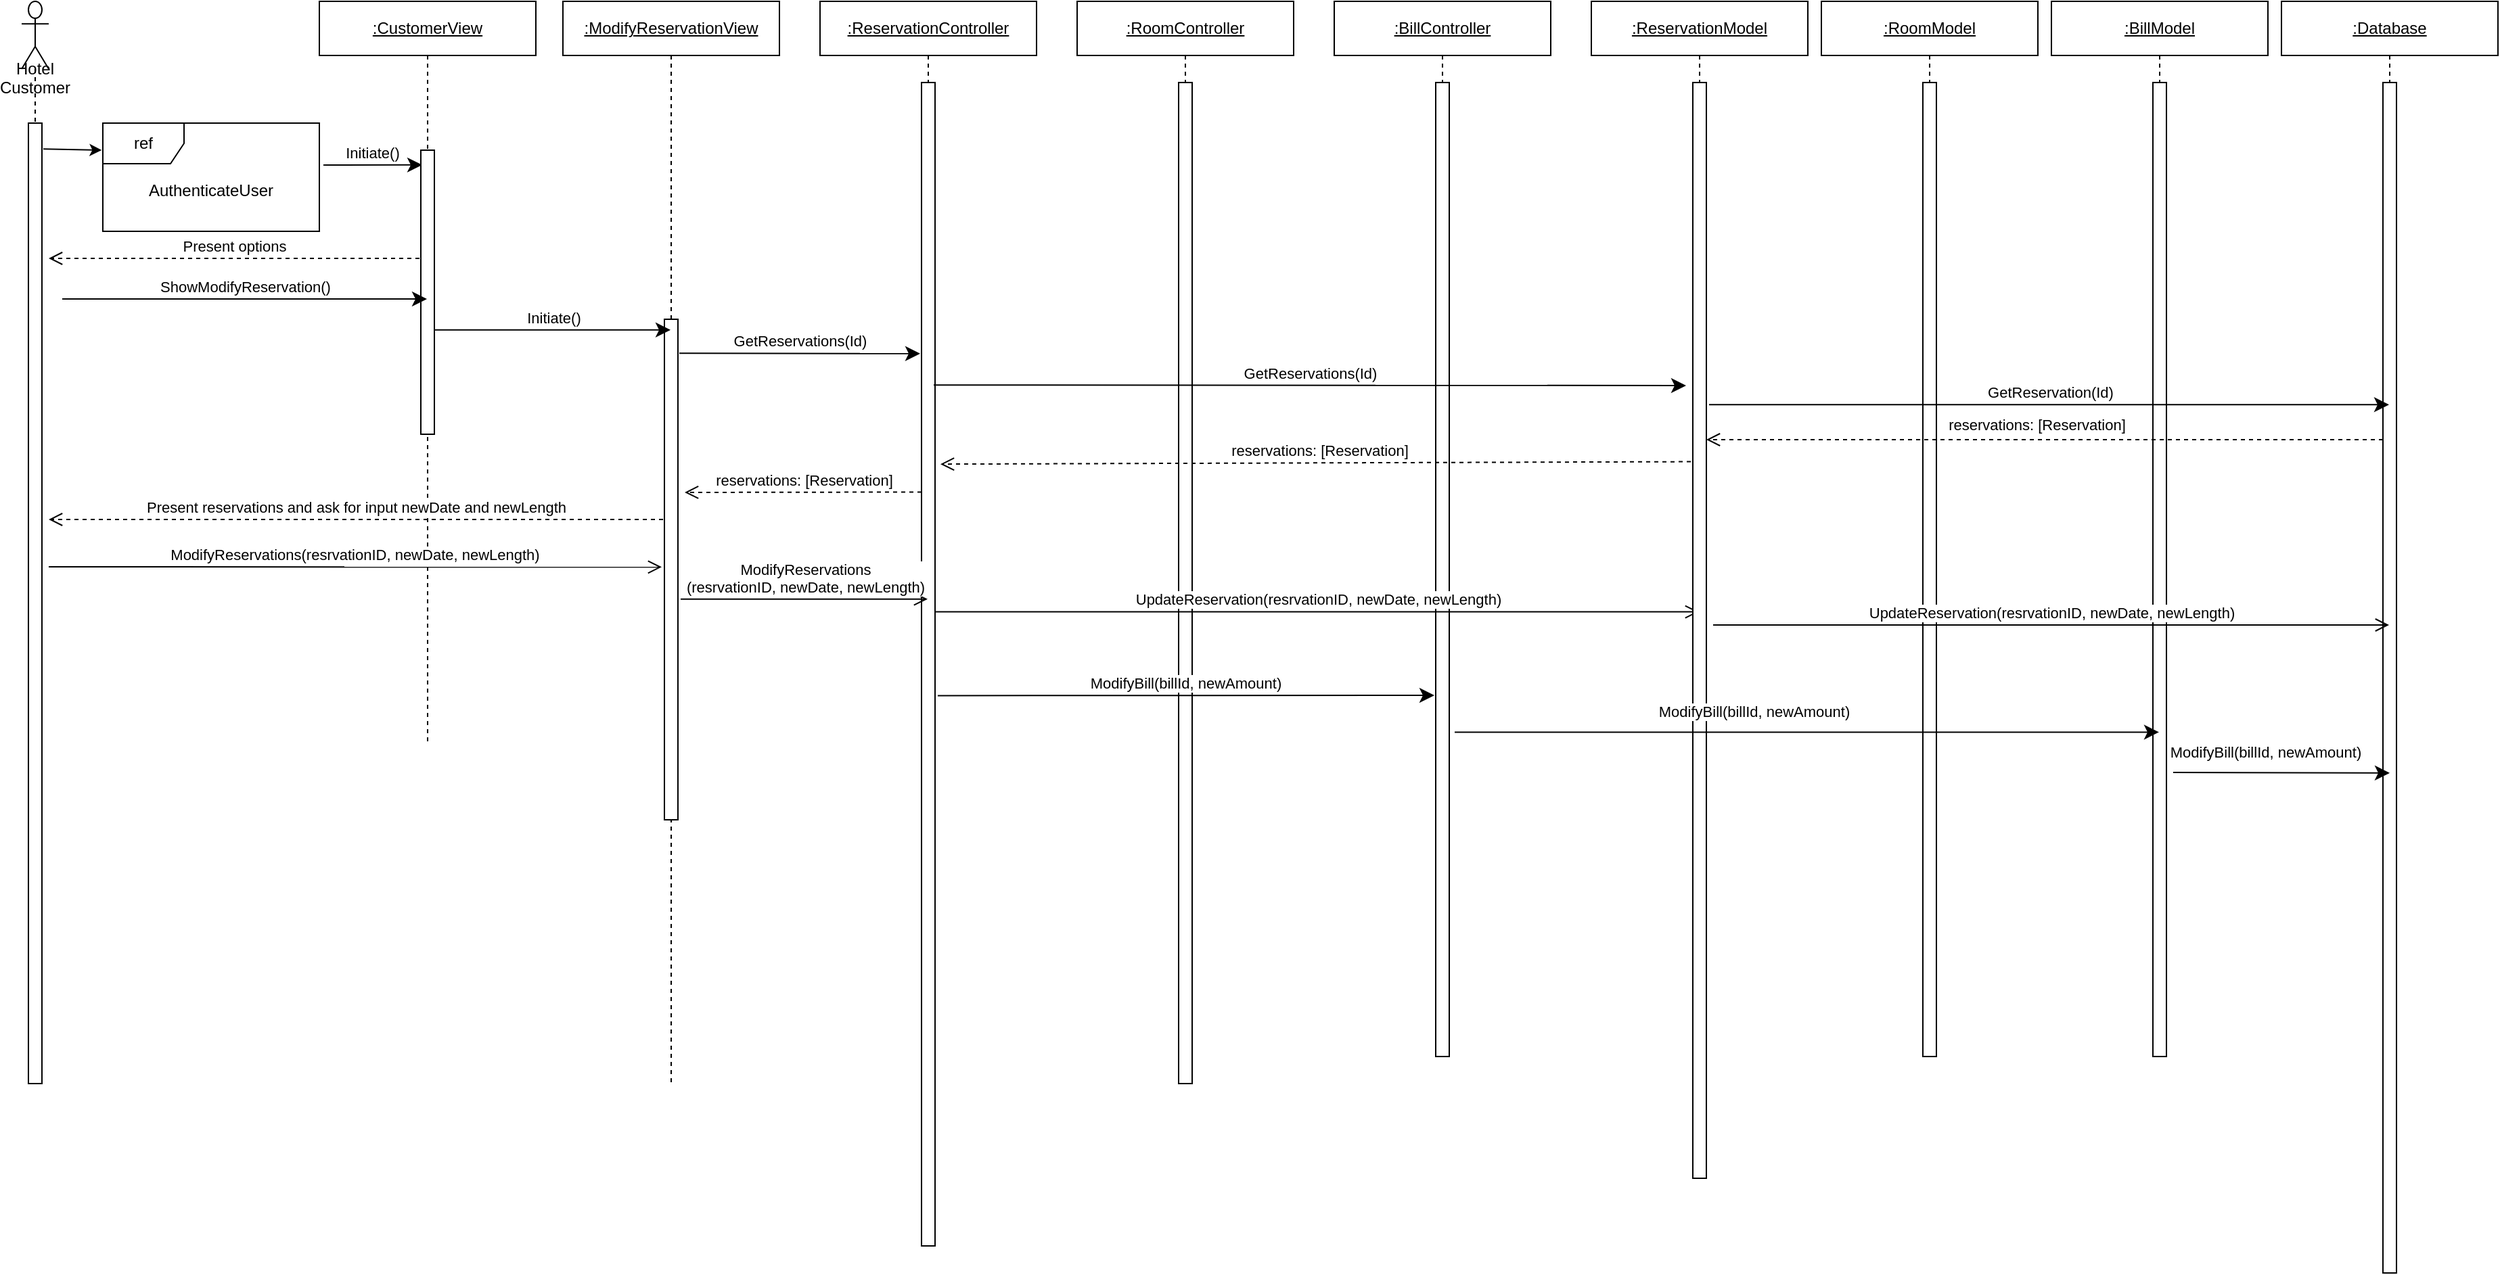 <mxfile version="13.7.3" type="device"><diagram id="EpxMUwXgbM7p6y1-BHpj" name="Page-1"><mxGraphModel dx="1896" dy="1129" grid="1" gridSize="10" guides="1" tooltips="1" connect="1" arrows="1" fold="1" page="1" pageScale="1" pageWidth="1100" pageHeight="850" math="0" shadow="0"><root><mxCell id="0"/><mxCell id="1" parent="0"/><mxCell id="3EWrQ-oBs63gJlRdLufB-3" value="Hotel Customer" style="shape=umlLifeline;participant=umlActor;perimeter=lifelinePerimeter;whiteSpace=wrap;html=1;container=1;collapsible=0;recursiveResize=0;verticalAlign=top;spacingTop=36;outlineConnect=0;size=50;" parent="1" vertex="1"><mxGeometry x="120" y="160" width="20" height="800" as="geometry"/></mxCell><mxCell id="3EWrQ-oBs63gJlRdLufB-10" value="" style="html=1;points=[];perimeter=orthogonalPerimeter;" parent="3EWrQ-oBs63gJlRdLufB-3" vertex="1"><mxGeometry x="5" y="90" width="10" height="710" as="geometry"/></mxCell><mxCell id="3EWrQ-oBs63gJlRdLufB-4" value="&lt;u&gt;:ModifyReservationView&lt;/u&gt;" style="shape=umlLifeline;perimeter=lifelinePerimeter;whiteSpace=wrap;html=1;container=1;collapsible=0;recursiveResize=0;outlineConnect=0;" parent="1" vertex="1"><mxGeometry x="520" y="160" width="160" height="800" as="geometry"/></mxCell><mxCell id="3EWrQ-oBs63gJlRdLufB-30" value="" style="html=1;points=[];perimeter=orthogonalPerimeter;" parent="3EWrQ-oBs63gJlRdLufB-4" vertex="1"><mxGeometry x="75" y="235" width="10" height="370" as="geometry"/></mxCell><mxCell id="3EWrQ-oBs63gJlRdLufB-6" value="&lt;u&gt;:RoomController&lt;/u&gt;" style="shape=umlLifeline;perimeter=lifelinePerimeter;whiteSpace=wrap;html=1;container=1;collapsible=0;recursiveResize=0;outlineConnect=0;" parent="1" vertex="1"><mxGeometry x="900" y="160" width="160" height="800" as="geometry"/></mxCell><mxCell id="3EWrQ-oBs63gJlRdLufB-34" value="" style="html=1;points=[];perimeter=orthogonalPerimeter;" parent="3EWrQ-oBs63gJlRdLufB-6" vertex="1"><mxGeometry x="75" y="60" width="10" height="740" as="geometry"/></mxCell><mxCell id="3EWrQ-oBs63gJlRdLufB-8" value="&lt;u&gt;:BillController&lt;/u&gt;" style="shape=umlLifeline;perimeter=lifelinePerimeter;whiteSpace=wrap;html=1;container=1;collapsible=0;recursiveResize=0;outlineConnect=0;" parent="1" vertex="1"><mxGeometry x="1090" y="160" width="160" height="780" as="geometry"/></mxCell><mxCell id="3EWrQ-oBs63gJlRdLufB-35" value="" style="html=1;points=[];perimeter=orthogonalPerimeter;" parent="3EWrQ-oBs63gJlRdLufB-8" vertex="1"><mxGeometry x="75" y="60" width="10" height="720" as="geometry"/></mxCell><mxCell id="3EWrQ-oBs63gJlRdLufB-9" value="&lt;u&gt;:Database&lt;/u&gt;" style="shape=umlLifeline;perimeter=lifelinePerimeter;whiteSpace=wrap;html=1;container=1;collapsible=0;recursiveResize=0;outlineConnect=0;" parent="1" vertex="1"><mxGeometry x="1790" y="160" width="160" height="940" as="geometry"/></mxCell><mxCell id="3EWrQ-oBs63gJlRdLufB-13" value="" style="html=1;points=[];perimeter=orthogonalPerimeter;" parent="3EWrQ-oBs63gJlRdLufB-9" vertex="1"><mxGeometry x="75" y="60" width="10" height="880" as="geometry"/></mxCell><mxCell id="3EWrQ-oBs63gJlRdLufB-25" value="Initiate()" style="html=1;verticalAlign=bottom;endArrow=classic;endSize=8;endFill=1;entryX=0.1;entryY=0.052;entryDx=0;entryDy=0;entryPerimeter=0;" parent="1" edge="1" target="3EWrQ-oBs63gJlRdLufB-27"><mxGeometry relative="1" as="geometry"><mxPoint x="343" y="281" as="sourcePoint"/><mxPoint x="450" y="506" as="targetPoint"/></mxGeometry></mxCell><mxCell id="3EWrQ-oBs63gJlRdLufB-26" value="&lt;u&gt;:CustomerView&lt;/u&gt;" style="shape=umlLifeline;perimeter=lifelinePerimeter;whiteSpace=wrap;html=1;container=1;collapsible=0;recursiveResize=0;outlineConnect=0;" parent="1" vertex="1"><mxGeometry x="340" y="160" width="160" height="550" as="geometry"/></mxCell><mxCell id="3EWrQ-oBs63gJlRdLufB-27" value="" style="html=1;points=[];perimeter=orthogonalPerimeter;" parent="3EWrQ-oBs63gJlRdLufB-26" vertex="1"><mxGeometry x="75" y="110" width="10" height="210" as="geometry"/></mxCell><mxCell id="3EWrQ-oBs63gJlRdLufB-28" value="Present options" style="html=1;verticalAlign=bottom;endArrow=open;dashed=1;endSize=8;" parent="1" edge="1"><mxGeometry relative="1" as="geometry"><mxPoint x="414" y="350" as="sourcePoint"/><mxPoint x="140" y="350" as="targetPoint"/></mxGeometry></mxCell><mxCell id="3EWrQ-oBs63gJlRdLufB-29" value="ShowModifyReservation()" style="html=1;verticalAlign=bottom;endArrow=classic;endSize=8;endFill=1;" parent="1" edge="1" target="3EWrQ-oBs63gJlRdLufB-26"><mxGeometry relative="1" as="geometry"><mxPoint x="150" y="380" as="sourcePoint"/><mxPoint x="450" y="580" as="targetPoint"/></mxGeometry></mxCell><mxCell id="3EWrQ-oBs63gJlRdLufB-31" value="Initiate()" style="html=1;verticalAlign=bottom;endArrow=classic;endSize=8;endFill=1;exitX=1;exitY=0.633;exitDx=0;exitDy=0;exitPerimeter=0;" parent="1" source="3EWrQ-oBs63gJlRdLufB-27" edge="1" target="3EWrQ-oBs63gJlRdLufB-4"><mxGeometry relative="1" as="geometry"><mxPoint x="310" y="516" as="sourcePoint"/><mxPoint x="620" y="596" as="targetPoint"/></mxGeometry></mxCell><mxCell id="3EWrQ-oBs63gJlRdLufB-39" value="reservations: [Reservation]" style="html=1;verticalAlign=bottom;endArrow=open;dashed=1;endSize=8;exitX=0.45;exitY=0.346;exitDx=0;exitDy=0;exitPerimeter=0;entryX=1.4;entryY=0.328;entryDx=0;entryDy=0;entryPerimeter=0;" parent="1" source="_DIsXy_g9aee6iMMdGKL-4" target="_DIsXy_g9aee6iMMdGKL-2" edge="1"><mxGeometry relative="1" as="geometry"><mxPoint x="1560" y="688" as="sourcePoint"/><mxPoint x="1200" y="688" as="targetPoint"/></mxGeometry></mxCell><mxCell id="3EWrQ-oBs63gJlRdLufB-42" value="Present reservations and ask for input newDate and newLength" style="html=1;verticalAlign=bottom;endArrow=open;dashed=1;endSize=8;exitX=-0.1;exitY=0.4;exitDx=0;exitDy=0;exitPerimeter=0;" parent="1" edge="1" source="3EWrQ-oBs63gJlRdLufB-30"><mxGeometry relative="1" as="geometry"><mxPoint x="620" y="744" as="sourcePoint"/><mxPoint x="140" y="543" as="targetPoint"/></mxGeometry></mxCell><mxCell id="3EWrQ-oBs63gJlRdLufB-43" value="ModifyReservations(resrvationID, newDate, newLength)" style="html=1;verticalAlign=bottom;endArrow=open;endSize=8;endFill=0;entryX=-0.2;entryY=0.495;entryDx=0;entryDy=0;entryPerimeter=0;" parent="1" edge="1" target="3EWrQ-oBs63gJlRdLufB-30"><mxGeometry relative="1" as="geometry"><mxPoint x="140" y="578" as="sourcePoint"/><mxPoint x="620" y="780" as="targetPoint"/></mxGeometry></mxCell><mxCell id="3EWrQ-oBs63gJlRdLufB-45" value="UpdateReservation(resrvationID, newDate, newLength)" style="html=1;verticalAlign=bottom;endArrow=open;endSize=8;endFill=0;exitX=1;exitY=0.455;exitDx=0;exitDy=0;exitPerimeter=0;" parent="1" source="_DIsXy_g9aee6iMMdGKL-2" edge="1" target="_DIsXy_g9aee6iMMdGKL-3"><mxGeometry relative="1" as="geometry"><mxPoint x="1200" y="800" as="sourcePoint"/><mxPoint x="1740" y="800" as="targetPoint"/></mxGeometry></mxCell><mxCell id="3EWrQ-oBs63gJlRdLufB-46" value="ModifyBill(billId, newAmount)" style="html=1;verticalAlign=bottom;endArrow=classic;endSize=8;endFill=1;exitX=1.2;exitY=0.527;exitDx=0;exitDy=0;exitPerimeter=0;" parent="1" source="_DIsXy_g9aee6iMMdGKL-2" edge="1"><mxGeometry relative="1" as="geometry"><mxPoint x="1000" y="829" as="sourcePoint"/><mxPoint x="1164" y="673" as="targetPoint"/><Array as="points"/></mxGeometry></mxCell><mxCell id="62-GpjqkKZHMpxuvRS4g-3" value="&lt;u&gt;:RoomModel&lt;/u&gt;" style="shape=umlLifeline;perimeter=lifelinePerimeter;whiteSpace=wrap;html=1;container=1;collapsible=0;recursiveResize=0;outlineConnect=0;" parent="1" vertex="1"><mxGeometry x="1450" y="160" width="160" height="780" as="geometry"/></mxCell><mxCell id="62-GpjqkKZHMpxuvRS4g-4" value="" style="html=1;points=[];perimeter=orthogonalPerimeter;" parent="62-GpjqkKZHMpxuvRS4g-3" vertex="1"><mxGeometry x="75" y="60" width="10" height="720" as="geometry"/></mxCell><mxCell id="62-GpjqkKZHMpxuvRS4g-5" value="&lt;u&gt;:BillModel&lt;/u&gt;" style="shape=umlLifeline;perimeter=lifelinePerimeter;whiteSpace=wrap;html=1;container=1;collapsible=0;recursiveResize=0;outlineConnect=0;" parent="1" vertex="1"><mxGeometry x="1620" y="160" width="160" height="780" as="geometry"/></mxCell><mxCell id="62-GpjqkKZHMpxuvRS4g-6" value="" style="html=1;points=[];perimeter=orthogonalPerimeter;" parent="62-GpjqkKZHMpxuvRS4g-5" vertex="1"><mxGeometry x="75" y="60" width="10" height="720" as="geometry"/></mxCell><mxCell id="62-GpjqkKZHMpxuvRS4g-11" value="reservations: [Reservation]" style="html=1;verticalAlign=bottom;endArrow=open;dashed=1;endSize=8;exitX=0;exitY=0.3;exitDx=0;exitDy=0;exitPerimeter=0;" parent="1" source="3EWrQ-oBs63gJlRdLufB-13" edge="1" target="_DIsXy_g9aee6iMMdGKL-4"><mxGeometry x="0.025" y="-2" relative="1" as="geometry"><mxPoint x="1560" y="698" as="sourcePoint"/><mxPoint x="1760" y="680" as="targetPoint"/><mxPoint as="offset"/></mxGeometry></mxCell><mxCell id="_DIsXy_g9aee6iMMdGKL-1" value="&lt;u&gt;:ReservationController&lt;/u&gt;" style="shape=umlLifeline;perimeter=lifelinePerimeter;whiteSpace=wrap;html=1;container=1;collapsible=0;recursiveResize=0;outlineConnect=0;" parent="1" vertex="1"><mxGeometry x="710" y="160" width="160" height="920" as="geometry"/></mxCell><mxCell id="_DIsXy_g9aee6iMMdGKL-2" value="" style="html=1;points=[];perimeter=orthogonalPerimeter;" parent="_DIsXy_g9aee6iMMdGKL-1" vertex="1"><mxGeometry x="75" y="60" width="10" height="860" as="geometry"/></mxCell><mxCell id="_DIsXy_g9aee6iMMdGKL-3" value="&lt;u&gt;:ReservationModel&lt;/u&gt;" style="shape=umlLifeline;perimeter=lifelinePerimeter;whiteSpace=wrap;html=1;container=1;collapsible=0;recursiveResize=0;outlineConnect=0;" parent="1" vertex="1"><mxGeometry x="1280" y="160" width="160" height="870" as="geometry"/></mxCell><mxCell id="_DIsXy_g9aee6iMMdGKL-4" value="" style="html=1;points=[];perimeter=orthogonalPerimeter;" parent="_DIsXy_g9aee6iMMdGKL-3" vertex="1"><mxGeometry x="75" y="60" width="10" height="810" as="geometry"/></mxCell><mxCell id="_DIsXy_g9aee6iMMdGKL-5" value="GetReservations(Id)" style="html=1;verticalAlign=bottom;endArrow=classic;endSize=8;endFill=1;exitX=0.9;exitY=0.26;exitDx=0;exitDy=0;exitPerimeter=0;" parent="1" edge="1" source="_DIsXy_g9aee6iMMdGKL-2"><mxGeometry relative="1" as="geometry"><mxPoint x="1010" y="627" as="sourcePoint"/><mxPoint x="1350" y="444" as="targetPoint"/></mxGeometry></mxCell><mxCell id="3EWrQ-oBs63gJlRdLufB-47" value="ModifyBill(billId, newAmount)" style="html=1;verticalAlign=bottom;endArrow=classic;endSize=8;endFill=1;exitX=1.4;exitY=0.667;exitDx=0;exitDy=0;exitPerimeter=0;" parent="1" source="3EWrQ-oBs63gJlRdLufB-35" target="62-GpjqkKZHMpxuvRS4g-5" edge="1"><mxGeometry x="-0.15" y="6" relative="1" as="geometry"><mxPoint x="1400" y="870" as="sourcePoint"/><mxPoint x="1950" y="850" as="targetPoint"/><mxPoint as="offset"/></mxGeometry></mxCell><mxCell id="uqxwof6_PosVV174QlbI-1" value="ref" style="shape=umlFrame;whiteSpace=wrap;html=1;" vertex="1" parent="1"><mxGeometry x="180" y="250" width="160" height="80" as="geometry"/></mxCell><mxCell id="uqxwof6_PosVV174QlbI-2" value="AuthenticateUser" style="text;html=1;strokeColor=none;fillColor=none;align=center;verticalAlign=middle;whiteSpace=wrap;rounded=0;" vertex="1" parent="1"><mxGeometry x="240" y="290" width="40" height="20" as="geometry"/></mxCell><mxCell id="uqxwof6_PosVV174QlbI-3" value="" style="endArrow=classic;html=1;exitX=1.1;exitY=0.027;exitDx=0;exitDy=0;exitPerimeter=0;entryX=-0.005;entryY=0.25;entryDx=0;entryDy=0;entryPerimeter=0;" edge="1" parent="1" source="3EWrQ-oBs63gJlRdLufB-10" target="uqxwof6_PosVV174QlbI-1"><mxGeometry width="50" height="50" relative="1" as="geometry"><mxPoint x="950" y="600" as="sourcePoint"/><mxPoint x="1000" y="550" as="targetPoint"/></mxGeometry></mxCell><mxCell id="3EWrQ-oBs63gJlRdLufB-33" value="GetReservations(Id)" style="html=1;verticalAlign=bottom;endArrow=classic;endSize=8;endFill=1;exitX=1.1;exitY=0.068;exitDx=0;exitDy=0;exitPerimeter=0;entryX=-0.1;entryY=0.233;entryDx=0;entryDy=0;entryPerimeter=0;" parent="1" edge="1" target="_DIsXy_g9aee6iMMdGKL-2" source="3EWrQ-oBs63gJlRdLufB-30"><mxGeometry relative="1" as="geometry"><mxPoint x="640" y="617" as="sourcePoint"/><mxPoint x="990" y="617" as="targetPoint"/></mxGeometry></mxCell><mxCell id="3EWrQ-oBs63gJlRdLufB-37" value="GetReservation(Id)" style="html=1;verticalAlign=bottom;endArrow=classic;endSize=8;endFill=1;exitX=1.2;exitY=0.294;exitDx=0;exitDy=0;exitPerimeter=0;" parent="1" target="3EWrQ-oBs63gJlRdLufB-9" edge="1" source="_DIsXy_g9aee6iMMdGKL-4"><mxGeometry relative="1" as="geometry"><mxPoint x="1760" y="645" as="sourcePoint"/><mxPoint x="1550" y="645" as="targetPoint"/></mxGeometry></mxCell><mxCell id="3EWrQ-oBs63gJlRdLufB-40" value="reservations: [Reservation]" style="html=1;verticalAlign=bottom;endArrow=open;dashed=1;endSize=8;exitX=0;exitY=0.352;exitDx=0;exitDy=0;exitPerimeter=0;" parent="1" edge="1" source="_DIsXy_g9aee6iMMdGKL-2"><mxGeometry relative="1" as="geometry"><mxPoint x="990" y="724" as="sourcePoint"/><mxPoint x="610" y="523" as="targetPoint"/></mxGeometry></mxCell><mxCell id="3EWrQ-oBs63gJlRdLufB-44" value="ModifyReservations&lt;br&gt;(resrvationID, newDate, newLength)" style="html=1;verticalAlign=bottom;endArrow=open;endSize=8;endFill=0;exitX=1.2;exitY=0.559;exitDx=0;exitDy=0;exitPerimeter=0;" parent="1" edge="1" target="_DIsXy_g9aee6iMMdGKL-1" source="3EWrQ-oBs63gJlRdLufB-30"><mxGeometry relative="1" as="geometry"><mxPoint x="640" y="790" as="sourcePoint"/><mxPoint x="790" y="600" as="targetPoint"/></mxGeometry></mxCell><mxCell id="uqxwof6_PosVV174QlbI-4" value="UpdateReservation(resrvationID, newDate, newLength)" style="html=1;verticalAlign=bottom;endArrow=open;endSize=8;endFill=0;" edge="1" parent="1" target="3EWrQ-oBs63gJlRdLufB-9"><mxGeometry relative="1" as="geometry"><mxPoint x="1370" y="621" as="sourcePoint"/><mxPoint x="1369.5" y="621.3" as="targetPoint"/></mxGeometry></mxCell><mxCell id="uqxwof6_PosVV174QlbI-5" value="ModifyBill(billId, newAmount)" style="html=1;verticalAlign=bottom;endArrow=classic;endSize=8;endFill=1;entryX=0.5;entryY=0.58;entryDx=0;entryDy=0;entryPerimeter=0;" edge="1" parent="1" target="3EWrQ-oBs63gJlRdLufB-13"><mxGeometry x="-0.15" y="6" relative="1" as="geometry"><mxPoint x="1710" y="730" as="sourcePoint"/><mxPoint x="1709.5" y="710.24" as="targetPoint"/><mxPoint as="offset"/></mxGeometry></mxCell></root></mxGraphModel></diagram></mxfile>